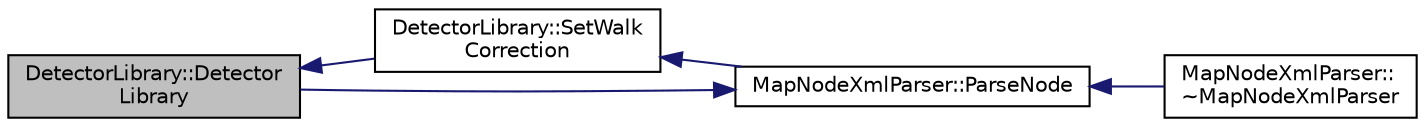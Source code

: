 digraph "DetectorLibrary::DetectorLibrary"
{
  edge [fontname="Helvetica",fontsize="10",labelfontname="Helvetica",labelfontsize="10"];
  node [fontname="Helvetica",fontsize="10",shape=record];
  rankdir="LR";
  Node1 [label="DetectorLibrary::Detector\lLibrary",height=0.2,width=0.4,color="black", fillcolor="grey75", style="filled", fontcolor="black"];
  Node1 -> Node2 [dir="back",color="midnightblue",fontsize="10",style="solid",fontname="Helvetica"];
  Node2 [label="DetectorLibrary::SetWalk\lCorrection",height=0.2,width=0.4,color="black", fillcolor="white", style="filled",URL="$dc/dbe/class_detector_library.html#a270b2785fce0d3f1b2806c1b6019b7e4"];
  Node2 -> Node3 [dir="back",color="midnightblue",fontsize="10",style="solid",fontname="Helvetica"];
  Node3 [label="MapNodeXmlParser::ParseNode",height=0.2,width=0.4,color="black", fillcolor="white", style="filled",URL="$d1/d1c/class_map_node_xml_parser.html#ab0bb09c0943299b2a793d091efcae1bd"];
  Node3 -> Node1 [dir="back",color="midnightblue",fontsize="10",style="solid",fontname="Helvetica"];
  Node3 -> Node4 [dir="back",color="midnightblue",fontsize="10",style="solid",fontname="Helvetica"];
  Node4 [label="MapNodeXmlParser::\l~MapNodeXmlParser",height=0.2,width=0.4,color="black", fillcolor="white", style="filled",URL="$d1/d1c/class_map_node_xml_parser.html#a45bc6854cdd35a8f9ad82f2c8d2c2b8b",tooltip="Default Destructor. "];
}
